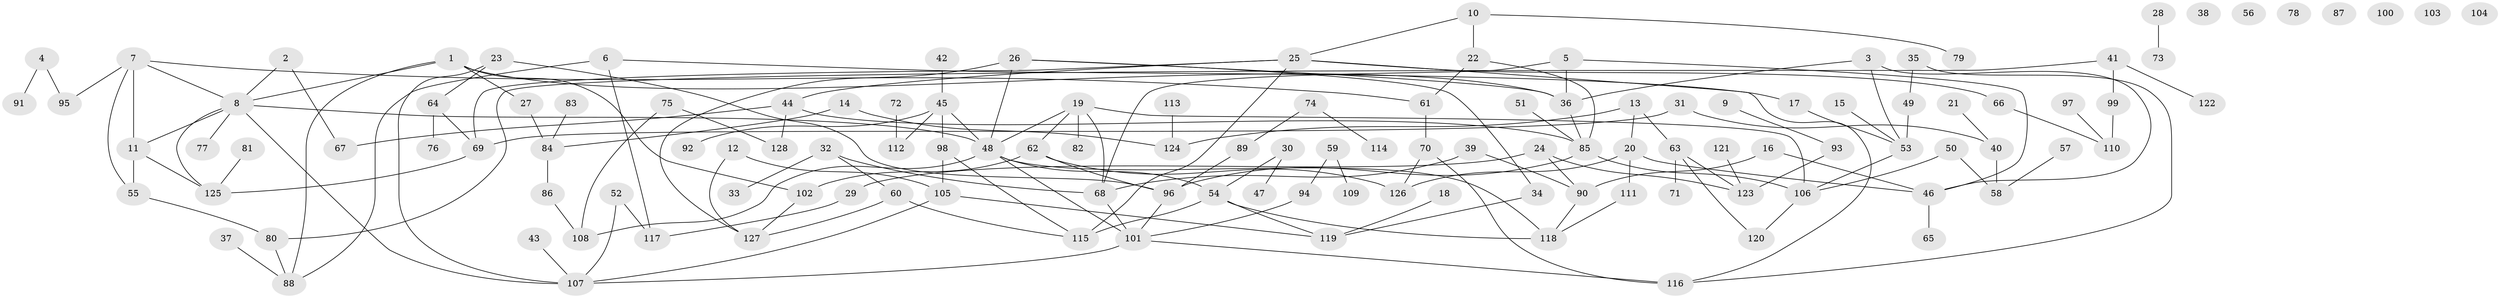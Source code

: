 // Generated by graph-tools (version 1.1) at 2025/25/03/09/25 03:25:24]
// undirected, 128 vertices, 167 edges
graph export_dot {
graph [start="1"]
  node [color=gray90,style=filled];
  1;
  2;
  3;
  4;
  5;
  6;
  7;
  8;
  9;
  10;
  11;
  12;
  13;
  14;
  15;
  16;
  17;
  18;
  19;
  20;
  21;
  22;
  23;
  24;
  25;
  26;
  27;
  28;
  29;
  30;
  31;
  32;
  33;
  34;
  35;
  36;
  37;
  38;
  39;
  40;
  41;
  42;
  43;
  44;
  45;
  46;
  47;
  48;
  49;
  50;
  51;
  52;
  53;
  54;
  55;
  56;
  57;
  58;
  59;
  60;
  61;
  62;
  63;
  64;
  65;
  66;
  67;
  68;
  69;
  70;
  71;
  72;
  73;
  74;
  75;
  76;
  77;
  78;
  79;
  80;
  81;
  82;
  83;
  84;
  85;
  86;
  87;
  88;
  89;
  90;
  91;
  92;
  93;
  94;
  95;
  96;
  97;
  98;
  99;
  100;
  101;
  102;
  103;
  104;
  105;
  106;
  107;
  108;
  109;
  110;
  111;
  112;
  113;
  114;
  115;
  116;
  117;
  118;
  119;
  120;
  121;
  122;
  123;
  124;
  125;
  126;
  127;
  128;
  1 -- 8;
  1 -- 27;
  1 -- 36;
  1 -- 88;
  1 -- 102;
  2 -- 8;
  2 -- 67;
  3 -- 36;
  3 -- 46;
  3 -- 53;
  4 -- 91;
  4 -- 95;
  5 -- 36;
  5 -- 46;
  5 -- 68;
  6 -- 17;
  6 -- 88;
  6 -- 117;
  7 -- 8;
  7 -- 11;
  7 -- 55;
  7 -- 61;
  7 -- 95;
  8 -- 11;
  8 -- 48;
  8 -- 77;
  8 -- 107;
  8 -- 125;
  9 -- 93;
  10 -- 22;
  10 -- 25;
  10 -- 79;
  11 -- 55;
  11 -- 125;
  12 -- 105;
  12 -- 127;
  13 -- 20;
  13 -- 63;
  13 -- 124;
  14 -- 84;
  14 -- 124;
  15 -- 53;
  16 -- 46;
  16 -- 90;
  17 -- 53;
  18 -- 119;
  19 -- 48;
  19 -- 62;
  19 -- 68;
  19 -- 82;
  19 -- 106;
  20 -- 46;
  20 -- 111;
  20 -- 126;
  21 -- 40;
  22 -- 61;
  22 -- 85;
  23 -- 64;
  23 -- 96;
  23 -- 107;
  24 -- 29;
  24 -- 90;
  24 -- 123;
  25 -- 44;
  25 -- 66;
  25 -- 69;
  25 -- 115;
  25 -- 116;
  26 -- 34;
  26 -- 36;
  26 -- 48;
  26 -- 127;
  27 -- 84;
  28 -- 73;
  29 -- 117;
  30 -- 47;
  30 -- 54;
  31 -- 40;
  31 -- 69;
  32 -- 33;
  32 -- 60;
  32 -- 68;
  34 -- 119;
  35 -- 49;
  35 -- 116;
  36 -- 85;
  37 -- 88;
  39 -- 68;
  39 -- 90;
  40 -- 58;
  41 -- 80;
  41 -- 99;
  41 -- 122;
  42 -- 45;
  43 -- 107;
  44 -- 67;
  44 -- 85;
  44 -- 128;
  45 -- 48;
  45 -- 92;
  45 -- 98;
  45 -- 112;
  46 -- 65;
  48 -- 54;
  48 -- 101;
  48 -- 108;
  48 -- 118;
  49 -- 53;
  50 -- 58;
  50 -- 106;
  51 -- 85;
  52 -- 107;
  52 -- 117;
  53 -- 106;
  54 -- 115;
  54 -- 118;
  54 -- 119;
  55 -- 80;
  57 -- 58;
  59 -- 94;
  59 -- 109;
  60 -- 115;
  60 -- 127;
  61 -- 70;
  62 -- 96;
  62 -- 102;
  62 -- 126;
  63 -- 71;
  63 -- 120;
  63 -- 123;
  64 -- 69;
  64 -- 76;
  66 -- 110;
  68 -- 101;
  69 -- 125;
  70 -- 116;
  70 -- 126;
  72 -- 112;
  74 -- 89;
  74 -- 114;
  75 -- 108;
  75 -- 128;
  80 -- 88;
  81 -- 125;
  83 -- 84;
  84 -- 86;
  85 -- 96;
  85 -- 106;
  86 -- 108;
  89 -- 96;
  90 -- 118;
  93 -- 123;
  94 -- 101;
  96 -- 101;
  97 -- 110;
  98 -- 105;
  98 -- 115;
  99 -- 110;
  101 -- 107;
  101 -- 116;
  102 -- 127;
  105 -- 107;
  105 -- 119;
  106 -- 120;
  111 -- 118;
  113 -- 124;
  121 -- 123;
}
